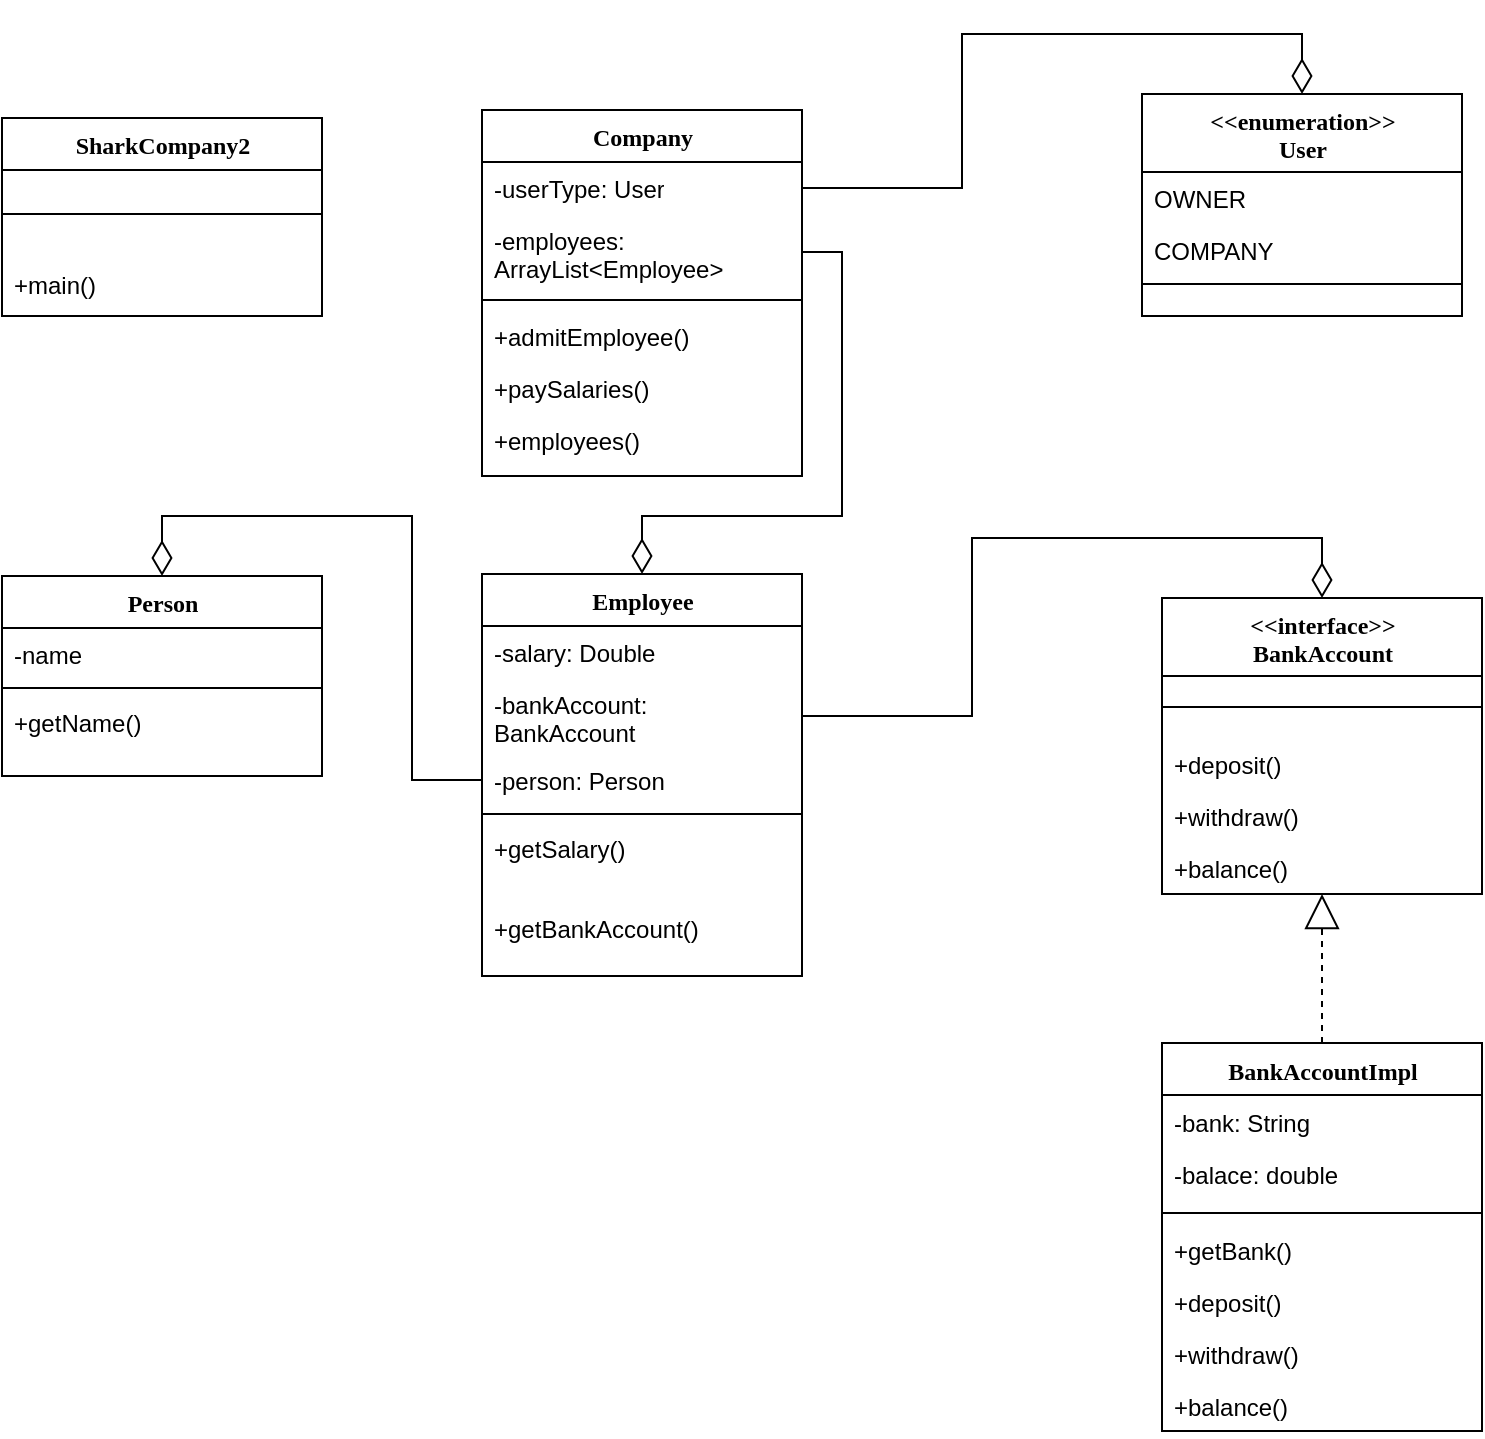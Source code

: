 <mxfile version="10.6.6" type="device"><diagram name="Page-1" id="9f46799a-70d6-7492-0946-bef42562c5a5"><mxGraphModel dx="1394" dy="716" grid="1" gridSize="10" guides="1" tooltips="1" connect="1" arrows="1" fold="1" page="1" pageScale="1" pageWidth="1100" pageHeight="850" background="#ffffff" math="0" shadow="0"><root><mxCell id="0"/><mxCell id="1" parent="0"/><mxCell id="78961159f06e98e8-122" style="edgeStyle=elbowEdgeStyle;html=1;labelBackgroundColor=none;startFill=0;startSize=8;endArrow=open;endFill=0;endSize=16;fontFamily=Verdana;fontSize=12;elbow=vertical;dashed=1;" parent="1" target="78961159f06e98e8-43" edge="1"><mxGeometry relative="1" as="geometry"><mxPoint x="590" y="182" as="sourcePoint"/></mxGeometry></mxCell><mxCell id="78961159f06e98e8-108" value="SharkCompany2" style="swimlane;html=1;fontStyle=1;align=center;verticalAlign=top;childLayout=stackLayout;horizontal=1;startSize=26;horizontalStack=0;resizeParent=1;resizeLast=0;collapsible=1;marginBottom=0;swimlaneFillColor=#ffffff;rounded=0;shadow=0;comic=0;labelBackgroundColor=none;strokeColor=#000000;strokeWidth=1;fillColor=none;fontFamily=Verdana;fontSize=12;fontColor=#000000;" parent="1" vertex="1"><mxGeometry x="120" y="161" width="160" height="99" as="geometry"/></mxCell><mxCell id="78961159f06e98e8-116" value="" style="line;html=1;strokeWidth=1;fillColor=none;align=left;verticalAlign=middle;spacingTop=-1;spacingLeft=3;spacingRight=3;rotatable=0;labelPosition=right;points=[];portConstraint=eastwest;" parent="78961159f06e98e8-108" vertex="1"><mxGeometry y="26" width="160" height="44" as="geometry"/></mxCell><mxCell id="0lAN7HmWqYgj_rwue7eR-66" value="+main()" style="text;html=1;strokeColor=none;fillColor=none;align=left;verticalAlign=top;spacingLeft=4;spacingRight=4;whiteSpace=wrap;overflow=hidden;rotatable=0;points=[[0,0.5],[1,0.5]];portConstraint=eastwest;" vertex="1" parent="78961159f06e98e8-108"><mxGeometry y="70" width="160" height="26" as="geometry"/></mxCell><mxCell id="0lAN7HmWqYgj_rwue7eR-12" value="Company" style="swimlane;html=1;fontStyle=1;align=center;verticalAlign=top;childLayout=stackLayout;horizontal=1;startSize=26;horizontalStack=0;resizeParent=1;resizeLast=0;collapsible=1;marginBottom=0;swimlaneFillColor=#ffffff;rounded=0;shadow=0;comic=0;labelBackgroundColor=none;strokeColor=#000000;strokeWidth=1;fillColor=none;fontFamily=Verdana;fontSize=12;fontColor=#000000;" vertex="1" parent="1"><mxGeometry x="360" y="157" width="160" height="183" as="geometry"/></mxCell><mxCell id="0lAN7HmWqYgj_rwue7eR-13" value="-userType: User" style="text;html=1;strokeColor=none;fillColor=none;align=left;verticalAlign=top;spacingLeft=4;spacingRight=4;whiteSpace=wrap;overflow=hidden;rotatable=0;points=[[0,0.5],[1,0.5]];portConstraint=eastwest;" vertex="1" parent="0lAN7HmWqYgj_rwue7eR-12"><mxGeometry y="26" width="160" height="26" as="geometry"/></mxCell><mxCell id="0lAN7HmWqYgj_rwue7eR-14" value="-employees: ArrayList&amp;lt;Employee&amp;gt;" style="text;html=1;strokeColor=none;fillColor=none;align=left;verticalAlign=top;spacingLeft=4;spacingRight=4;whiteSpace=wrap;overflow=hidden;rotatable=0;points=[[0,0.5],[1,0.5]];portConstraint=eastwest;" vertex="1" parent="0lAN7HmWqYgj_rwue7eR-12"><mxGeometry y="52" width="160" height="38" as="geometry"/></mxCell><mxCell id="0lAN7HmWqYgj_rwue7eR-15" value="" style="line;html=1;strokeWidth=1;fillColor=none;align=left;verticalAlign=middle;spacingTop=-1;spacingLeft=3;spacingRight=3;rotatable=0;labelPosition=right;points=[];portConstraint=eastwest;" vertex="1" parent="0lAN7HmWqYgj_rwue7eR-12"><mxGeometry y="90" width="160" height="10" as="geometry"/></mxCell><mxCell id="0lAN7HmWqYgj_rwue7eR-16" value="+admitEmployee()" style="text;html=1;strokeColor=none;fillColor=none;align=left;verticalAlign=top;spacingLeft=4;spacingRight=4;whiteSpace=wrap;overflow=hidden;rotatable=0;points=[[0,0.5],[1,0.5]];portConstraint=eastwest;" vertex="1" parent="0lAN7HmWqYgj_rwue7eR-12"><mxGeometry y="100" width="160" height="26" as="geometry"/></mxCell><mxCell id="0lAN7HmWqYgj_rwue7eR-17" value="&lt;div&gt;+paySalaries()&lt;/div&gt;&lt;div&gt;&lt;br&gt;&lt;/div&gt;" style="text;html=1;strokeColor=none;fillColor=none;align=left;verticalAlign=top;spacingLeft=4;spacingRight=4;whiteSpace=wrap;overflow=hidden;rotatable=0;points=[[0,0.5],[1,0.5]];portConstraint=eastwest;" vertex="1" parent="0lAN7HmWqYgj_rwue7eR-12"><mxGeometry y="126" width="160" height="26" as="geometry"/></mxCell><mxCell id="0lAN7HmWqYgj_rwue7eR-18" value="+employees()" style="text;html=1;strokeColor=none;fillColor=none;align=left;verticalAlign=top;spacingLeft=4;spacingRight=4;whiteSpace=wrap;overflow=hidden;rotatable=0;points=[[0,0.5],[1,0.5]];portConstraint=eastwest;" vertex="1" parent="0lAN7HmWqYgj_rwue7eR-12"><mxGeometry y="152" width="160" height="26" as="geometry"/></mxCell><mxCell id="0lAN7HmWqYgj_rwue7eR-19" value="Person" style="swimlane;html=1;fontStyle=1;align=center;verticalAlign=top;childLayout=stackLayout;horizontal=1;startSize=26;horizontalStack=0;resizeParent=1;resizeLast=0;collapsible=1;marginBottom=0;swimlaneFillColor=#ffffff;rounded=0;shadow=0;comic=0;labelBackgroundColor=none;strokeColor=#000000;strokeWidth=1;fillColor=none;fontFamily=Verdana;fontSize=12;fontColor=#000000;" vertex="1" parent="1"><mxGeometry x="120" y="390" width="160" height="100" as="geometry"/></mxCell><mxCell id="0lAN7HmWqYgj_rwue7eR-20" value="-name" style="text;html=1;strokeColor=none;fillColor=none;align=left;verticalAlign=top;spacingLeft=4;spacingRight=4;whiteSpace=wrap;overflow=hidden;rotatable=0;points=[[0,0.5],[1,0.5]];portConstraint=eastwest;" vertex="1" parent="0lAN7HmWqYgj_rwue7eR-19"><mxGeometry y="26" width="160" height="26" as="geometry"/></mxCell><mxCell id="0lAN7HmWqYgj_rwue7eR-22" value="" style="line;html=1;strokeWidth=1;fillColor=none;align=left;verticalAlign=middle;spacingTop=-1;spacingLeft=3;spacingRight=3;rotatable=0;labelPosition=right;points=[];portConstraint=eastwest;" vertex="1" parent="0lAN7HmWqYgj_rwue7eR-19"><mxGeometry y="52" width="160" height="8" as="geometry"/></mxCell><mxCell id="0lAN7HmWqYgj_rwue7eR-23" value="+getName()" style="text;html=1;strokeColor=none;fillColor=none;align=left;verticalAlign=top;spacingLeft=4;spacingRight=4;whiteSpace=wrap;overflow=hidden;rotatable=0;points=[[0,0.5],[1,0.5]];portConstraint=eastwest;" vertex="1" parent="0lAN7HmWqYgj_rwue7eR-19"><mxGeometry y="60" width="160" height="40" as="geometry"/></mxCell><mxCell id="0lAN7HmWqYgj_rwue7eR-26" value="Employee" style="swimlane;html=1;fontStyle=1;align=center;verticalAlign=top;childLayout=stackLayout;horizontal=1;startSize=26;horizontalStack=0;resizeParent=1;resizeLast=0;collapsible=1;marginBottom=0;swimlaneFillColor=#ffffff;rounded=0;shadow=0;comic=0;labelBackgroundColor=none;strokeColor=#000000;strokeWidth=1;fillColor=none;fontFamily=Verdana;fontSize=12;fontColor=#000000;" vertex="1" parent="1"><mxGeometry x="360" y="389" width="160" height="201" as="geometry"/></mxCell><mxCell id="0lAN7HmWqYgj_rwue7eR-27" value="&lt;div&gt;-salary: Double&lt;/div&gt;&lt;div&gt;&lt;br&gt;&lt;/div&gt;" style="text;html=1;strokeColor=none;fillColor=none;align=left;verticalAlign=top;spacingLeft=4;spacingRight=4;whiteSpace=wrap;overflow=hidden;rotatable=0;points=[[0,0.5],[1,0.5]];portConstraint=eastwest;" vertex="1" parent="0lAN7HmWqYgj_rwue7eR-26"><mxGeometry y="26" width="160" height="26" as="geometry"/></mxCell><mxCell id="0lAN7HmWqYgj_rwue7eR-32" value="-bankAccount: BankAccount" style="text;html=1;strokeColor=none;fillColor=none;align=left;verticalAlign=top;spacingLeft=4;spacingRight=4;whiteSpace=wrap;overflow=hidden;rotatable=0;points=[[0,0.5],[1,0.5]];portConstraint=eastwest;" vertex="1" parent="0lAN7HmWqYgj_rwue7eR-26"><mxGeometry y="52" width="160" height="38" as="geometry"/></mxCell><mxCell id="0lAN7HmWqYgj_rwue7eR-31" value="-person: Person" style="text;html=1;strokeColor=none;fillColor=none;align=left;verticalAlign=top;spacingLeft=4;spacingRight=4;whiteSpace=wrap;overflow=hidden;rotatable=0;points=[[0,0.5],[1,0.5]];portConstraint=eastwest;" vertex="1" parent="0lAN7HmWqYgj_rwue7eR-26"><mxGeometry y="90" width="160" height="26" as="geometry"/></mxCell><mxCell id="0lAN7HmWqYgj_rwue7eR-28" value="" style="line;html=1;strokeWidth=1;fillColor=none;align=left;verticalAlign=middle;spacingTop=-1;spacingLeft=3;spacingRight=3;rotatable=0;labelPosition=right;points=[];portConstraint=eastwest;" vertex="1" parent="0lAN7HmWqYgj_rwue7eR-26"><mxGeometry y="116" width="160" height="8" as="geometry"/></mxCell><mxCell id="0lAN7HmWqYgj_rwue7eR-29" value="+getSalary()" style="text;html=1;strokeColor=none;fillColor=none;align=left;verticalAlign=top;spacingLeft=4;spacingRight=4;whiteSpace=wrap;overflow=hidden;rotatable=0;points=[[0,0.5],[1,0.5]];portConstraint=eastwest;" vertex="1" parent="0lAN7HmWqYgj_rwue7eR-26"><mxGeometry y="124" width="160" height="40" as="geometry"/></mxCell><mxCell id="0lAN7HmWqYgj_rwue7eR-33" value="+getBankAccount()" style="text;html=1;strokeColor=none;fillColor=none;align=left;verticalAlign=top;spacingLeft=4;spacingRight=4;whiteSpace=wrap;overflow=hidden;rotatable=0;points=[[0,0.5],[1,0.5]];portConstraint=eastwest;" vertex="1" parent="0lAN7HmWqYgj_rwue7eR-26"><mxGeometry y="164" width="160" height="36" as="geometry"/></mxCell><mxCell id="0lAN7HmWqYgj_rwue7eR-30" style="edgeStyle=orthogonalEdgeStyle;rounded=0;orthogonalLoop=1;jettySize=auto;html=1;exitX=1;exitY=0.5;exitDx=0;exitDy=0;entryX=0.5;entryY=0;entryDx=0;entryDy=0;endArrow=diamondThin;endFill=0;endSize=15;" edge="1" parent="1" source="0lAN7HmWqYgj_rwue7eR-14" target="0lAN7HmWqYgj_rwue7eR-26"><mxGeometry relative="1" as="geometry"><Array as="points"><mxPoint x="540" y="228"/><mxPoint x="540" y="360"/><mxPoint x="440" y="360"/></Array></mxGeometry></mxCell><mxCell id="0lAN7HmWqYgj_rwue7eR-34" style="edgeStyle=orthogonalEdgeStyle;rounded=0;orthogonalLoop=1;jettySize=auto;html=1;exitX=0;exitY=0.5;exitDx=0;exitDy=0;entryX=0.5;entryY=0;entryDx=0;entryDy=0;endArrow=diamondThin;endFill=0;endSize=15;" edge="1" parent="1" source="0lAN7HmWqYgj_rwue7eR-31" target="0lAN7HmWqYgj_rwue7eR-19"><mxGeometry relative="1" as="geometry"/></mxCell><mxCell id="0lAN7HmWqYgj_rwue7eR-35" value="&lt;div&gt;&amp;lt;&amp;lt;enumeration&amp;gt;&amp;gt;&lt;br&gt;&lt;/div&gt;&lt;div&gt;User&lt;/div&gt;" style="swimlane;html=1;fontStyle=1;align=center;verticalAlign=top;childLayout=stackLayout;horizontal=1;startSize=39;horizontalStack=0;resizeParent=1;resizeLast=0;collapsible=1;marginBottom=0;swimlaneFillColor=#ffffff;rounded=0;shadow=0;comic=0;labelBackgroundColor=none;strokeColor=#000000;strokeWidth=1;fillColor=none;fontFamily=Verdana;fontSize=12;fontColor=#000000;" vertex="1" parent="1"><mxGeometry x="690" y="149" width="160" height="111" as="geometry"/></mxCell><mxCell id="0lAN7HmWqYgj_rwue7eR-36" value="OWNER" style="text;html=1;strokeColor=none;fillColor=none;align=left;verticalAlign=top;spacingLeft=4;spacingRight=4;whiteSpace=wrap;overflow=hidden;rotatable=0;points=[[0,0.5],[1,0.5]];portConstraint=eastwest;" vertex="1" parent="0lAN7HmWqYgj_rwue7eR-35"><mxGeometry y="39" width="160" height="26" as="geometry"/></mxCell><mxCell id="0lAN7HmWqYgj_rwue7eR-37" value="COMPANY" style="text;html=1;strokeColor=none;fillColor=none;align=left;verticalAlign=top;spacingLeft=4;spacingRight=4;whiteSpace=wrap;overflow=hidden;rotatable=0;points=[[0,0.5],[1,0.5]];portConstraint=eastwest;" vertex="1" parent="0lAN7HmWqYgj_rwue7eR-35"><mxGeometry y="65" width="160" height="25" as="geometry"/></mxCell><mxCell id="0lAN7HmWqYgj_rwue7eR-38" value="" style="line;html=1;strokeWidth=1;fillColor=none;align=left;verticalAlign=middle;spacingTop=-1;spacingLeft=3;spacingRight=3;rotatable=0;labelPosition=right;points=[];portConstraint=eastwest;" vertex="1" parent="0lAN7HmWqYgj_rwue7eR-35"><mxGeometry y="90" width="160" height="10" as="geometry"/></mxCell><mxCell id="0lAN7HmWqYgj_rwue7eR-42" style="edgeStyle=orthogonalEdgeStyle;rounded=0;orthogonalLoop=1;jettySize=auto;html=1;exitX=1;exitY=0.5;exitDx=0;exitDy=0;entryX=0.5;entryY=0;entryDx=0;entryDy=0;endArrow=diamondThin;endFill=0;endSize=15;" edge="1" parent="1" source="0lAN7HmWqYgj_rwue7eR-13" target="0lAN7HmWqYgj_rwue7eR-35"><mxGeometry relative="1" as="geometry"/></mxCell><mxCell id="0lAN7HmWqYgj_rwue7eR-43" value="&amp;lt;&amp;lt;interface&amp;gt;&amp;gt;&lt;br&gt;&lt;div&gt;BankAccount&lt;/div&gt;" style="swimlane;html=1;fontStyle=1;align=center;verticalAlign=top;childLayout=stackLayout;horizontal=1;startSize=39;horizontalStack=0;resizeParent=1;resizeLast=0;collapsible=1;marginBottom=0;swimlaneFillColor=#ffffff;rounded=0;shadow=0;comic=0;labelBackgroundColor=none;strokeColor=#000000;strokeWidth=1;fillColor=none;fontFamily=Verdana;fontSize=12;fontColor=#000000;" vertex="1" parent="1"><mxGeometry x="700" y="401" width="160" height="148" as="geometry"/></mxCell><mxCell id="0lAN7HmWqYgj_rwue7eR-46" value="" style="line;html=1;strokeWidth=1;fillColor=none;align=left;verticalAlign=middle;spacingTop=-1;spacingLeft=3;spacingRight=3;rotatable=0;labelPosition=right;points=[];portConstraint=eastwest;" vertex="1" parent="0lAN7HmWqYgj_rwue7eR-43"><mxGeometry y="39" width="160" height="31" as="geometry"/></mxCell><mxCell id="0lAN7HmWqYgj_rwue7eR-47" value="+deposit()" style="text;html=1;strokeColor=none;fillColor=none;align=left;verticalAlign=top;spacingLeft=4;spacingRight=4;whiteSpace=wrap;overflow=hidden;rotatable=0;points=[[0,0.5],[1,0.5]];portConstraint=eastwest;" vertex="1" parent="0lAN7HmWqYgj_rwue7eR-43"><mxGeometry y="70" width="160" height="26" as="geometry"/></mxCell><mxCell id="0lAN7HmWqYgj_rwue7eR-48" value="+withdraw()" style="text;html=1;strokeColor=none;fillColor=none;align=left;verticalAlign=top;spacingLeft=4;spacingRight=4;whiteSpace=wrap;overflow=hidden;rotatable=0;points=[[0,0.5],[1,0.5]];portConstraint=eastwest;" vertex="1" parent="0lAN7HmWqYgj_rwue7eR-43"><mxGeometry y="96" width="160" height="26" as="geometry"/></mxCell><mxCell id="0lAN7HmWqYgj_rwue7eR-49" value="+balance()" style="text;html=1;strokeColor=none;fillColor=none;align=left;verticalAlign=top;spacingLeft=4;spacingRight=4;whiteSpace=wrap;overflow=hidden;rotatable=0;points=[[0,0.5],[1,0.5]];portConstraint=eastwest;" vertex="1" parent="0lAN7HmWqYgj_rwue7eR-43"><mxGeometry y="122" width="160" height="26" as="geometry"/></mxCell><mxCell id="0lAN7HmWqYgj_rwue7eR-50" style="edgeStyle=orthogonalEdgeStyle;rounded=0;orthogonalLoop=1;jettySize=auto;html=1;entryX=0.5;entryY=0;entryDx=0;entryDy=0;endArrow=diamondThin;endFill=0;endSize=15;" edge="1" parent="1" source="0lAN7HmWqYgj_rwue7eR-32" target="0lAN7HmWqYgj_rwue7eR-43"><mxGeometry relative="1" as="geometry"/></mxCell><mxCell id="0lAN7HmWqYgj_rwue7eR-64" style="edgeStyle=orthogonalEdgeStyle;rounded=0;orthogonalLoop=1;jettySize=auto;html=1;exitX=0.5;exitY=0;exitDx=0;exitDy=0;endArrow=block;endFill=0;endSize=15;dashed=1;" edge="1" parent="1" source="0lAN7HmWqYgj_rwue7eR-57" target="0lAN7HmWqYgj_rwue7eR-43"><mxGeometry relative="1" as="geometry"/></mxCell><mxCell id="0lAN7HmWqYgj_rwue7eR-57" value="BankAccountImpl" style="swimlane;html=1;fontStyle=1;align=center;verticalAlign=top;childLayout=stackLayout;horizontal=1;startSize=26;horizontalStack=0;resizeParent=1;resizeLast=0;collapsible=1;marginBottom=0;swimlaneFillColor=#ffffff;rounded=0;shadow=0;comic=0;labelBackgroundColor=none;strokeColor=#000000;strokeWidth=1;fillColor=none;fontFamily=Verdana;fontSize=12;fontColor=#000000;" vertex="1" parent="1"><mxGeometry x="700" y="623.5" width="160" height="194" as="geometry"/></mxCell><mxCell id="0lAN7HmWqYgj_rwue7eR-58" value="-bank: String" style="text;html=1;strokeColor=none;fillColor=none;align=left;verticalAlign=top;spacingLeft=4;spacingRight=4;whiteSpace=wrap;overflow=hidden;rotatable=0;points=[[0,0.5],[1,0.5]];portConstraint=eastwest;" vertex="1" parent="0lAN7HmWqYgj_rwue7eR-57"><mxGeometry y="26" width="160" height="26" as="geometry"/></mxCell><mxCell id="0lAN7HmWqYgj_rwue7eR-59" value="-balace: double" style="text;html=1;strokeColor=none;fillColor=none;align=left;verticalAlign=top;spacingLeft=4;spacingRight=4;whiteSpace=wrap;overflow=hidden;rotatable=0;points=[[0,0.5],[1,0.5]];portConstraint=eastwest;" vertex="1" parent="0lAN7HmWqYgj_rwue7eR-57"><mxGeometry y="52" width="160" height="28" as="geometry"/></mxCell><mxCell id="0lAN7HmWqYgj_rwue7eR-60" value="" style="line;html=1;strokeWidth=1;fillColor=none;align=left;verticalAlign=middle;spacingTop=-1;spacingLeft=3;spacingRight=3;rotatable=0;labelPosition=right;points=[];portConstraint=eastwest;" vertex="1" parent="0lAN7HmWqYgj_rwue7eR-57"><mxGeometry y="80" width="160" height="10" as="geometry"/></mxCell><mxCell id="0lAN7HmWqYgj_rwue7eR-61" value="+getBank()" style="text;html=1;strokeColor=none;fillColor=none;align=left;verticalAlign=top;spacingLeft=4;spacingRight=4;whiteSpace=wrap;overflow=hidden;rotatable=0;points=[[0,0.5],[1,0.5]];portConstraint=eastwest;" vertex="1" parent="0lAN7HmWqYgj_rwue7eR-57"><mxGeometry y="90" width="160" height="26" as="geometry"/></mxCell><mxCell id="0lAN7HmWqYgj_rwue7eR-62" value="+deposit()" style="text;html=1;strokeColor=none;fillColor=none;align=left;verticalAlign=top;spacingLeft=4;spacingRight=4;whiteSpace=wrap;overflow=hidden;rotatable=0;points=[[0,0.5],[1,0.5]];portConstraint=eastwest;" vertex="1" parent="0lAN7HmWqYgj_rwue7eR-57"><mxGeometry y="116" width="160" height="26" as="geometry"/></mxCell><mxCell id="0lAN7HmWqYgj_rwue7eR-63" value="+withdraw()" style="text;html=1;strokeColor=none;fillColor=none;align=left;verticalAlign=top;spacingLeft=4;spacingRight=4;whiteSpace=wrap;overflow=hidden;rotatable=0;points=[[0,0.5],[1,0.5]];portConstraint=eastwest;" vertex="1" parent="0lAN7HmWqYgj_rwue7eR-57"><mxGeometry y="142" width="160" height="26" as="geometry"/></mxCell><mxCell id="0lAN7HmWqYgj_rwue7eR-65" value="+balance()" style="text;html=1;strokeColor=none;fillColor=none;align=left;verticalAlign=top;spacingLeft=4;spacingRight=4;whiteSpace=wrap;overflow=hidden;rotatable=0;points=[[0,0.5],[1,0.5]];portConstraint=eastwest;" vertex="1" parent="0lAN7HmWqYgj_rwue7eR-57"><mxGeometry y="168" width="160" height="26" as="geometry"/></mxCell></root></mxGraphModel></diagram></mxfile>